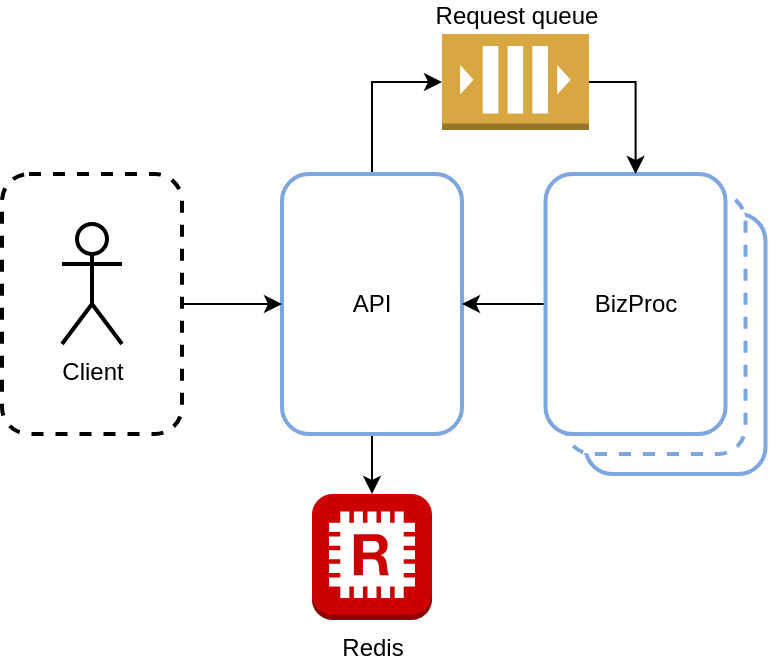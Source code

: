 <mxfile version="12.6.5" type="device" pages="5"><diagram id="bymxuGayhEYwAJ_PVUsg" name="simple"><mxGraphModel dx="1220" dy="1173" grid="1" gridSize="10" guides="1" tooltips="1" connect="1" arrows="1" fold="1" page="1" pageScale="1" pageWidth="850" pageHeight="1100" math="0" shadow="0"><root><mxCell id="0"/><mxCell id="1" parent="0"/><mxCell id="QNEKYUgeFOlz7YzY7a3R-2" value="BizProc" style="rounded=1;whiteSpace=wrap;html=1;strokeWidth=2;strokeColor=#7EA6E0;verticalAlign=middle;" vertex="1" parent="1"><mxGeometry x="451.75" y="280" width="90" height="130" as="geometry"/></mxCell><mxCell id="QNEKYUgeFOlz7YzY7a3R-1" value="BizProc" style="rounded=1;whiteSpace=wrap;html=1;strokeWidth=2;strokeColor=#7EA6E0;verticalAlign=middle;dashed=1;" vertex="1" parent="1"><mxGeometry x="441.75" y="270" width="90" height="130" as="geometry"/></mxCell><mxCell id="TK37eEcuPHFVSJvspNsj-1" style="edgeStyle=orthogonalEdgeStyle;rounded=0;orthogonalLoop=1;jettySize=auto;html=1;entryX=0;entryY=0.5;entryDx=0;entryDy=0;entryPerimeter=0;fontSize=12;exitX=0.5;exitY=0;exitDx=0;exitDy=0;" edge="1" parent="1" source="TK37eEcuPHFVSJvspNsj-3" target="TK37eEcuPHFVSJvspNsj-12"><mxGeometry relative="1" as="geometry"/></mxCell><mxCell id="TK37eEcuPHFVSJvspNsj-2" style="edgeStyle=orthogonalEdgeStyle;rounded=0;orthogonalLoop=1;jettySize=auto;html=1;entryX=0.5;entryY=0;entryDx=0;entryDy=0;entryPerimeter=0;fontSize=12;" edge="1" parent="1" source="TK37eEcuPHFVSJvspNsj-3" target="TK37eEcuPHFVSJvspNsj-9"><mxGeometry relative="1" as="geometry"/></mxCell><mxCell id="TK37eEcuPHFVSJvspNsj-3" value="API" style="rounded=1;whiteSpace=wrap;html=1;strokeWidth=2;strokeColor=#7EA6E0;verticalAlign=middle;" vertex="1" parent="1"><mxGeometry x="300" y="260" width="90" height="130" as="geometry"/></mxCell><mxCell id="TK37eEcuPHFVSJvspNsj-7" style="edgeStyle=orthogonalEdgeStyle;rounded=0;orthogonalLoop=1;jettySize=auto;html=1;entryX=1;entryY=0.5;entryDx=0;entryDy=0;fontSize=12;" edge="1" parent="1" source="TK37eEcuPHFVSJvspNsj-8" target="TK37eEcuPHFVSJvspNsj-3"><mxGeometry relative="1" as="geometry"><mxPoint x="420" y="585" as="targetPoint"/></mxGeometry></mxCell><mxCell id="TK37eEcuPHFVSJvspNsj-8" value="BizProc" style="rounded=1;whiteSpace=wrap;html=1;strokeWidth=2;strokeColor=#7EA6E0;verticalAlign=middle;" vertex="1" parent="1"><mxGeometry x="431.75" y="260" width="90" height="130" as="geometry"/></mxCell><mxCell id="TK37eEcuPHFVSJvspNsj-9" value="Redis" style="outlineConnect=0;dashed=0;verticalLabelPosition=bottom;verticalAlign=top;align=center;html=1;shape=mxgraph.aws3.redis;fillColor=#CC0000;gradientColor=none;strokeColor=#7EA6E0;strokeWidth=2;" vertex="1" parent="1"><mxGeometry x="315" y="420" width="60" height="63" as="geometry"/></mxCell><mxCell id="TK37eEcuPHFVSJvspNsj-10" style="edgeStyle=orthogonalEdgeStyle;rounded=0;orthogonalLoop=1;jettySize=auto;html=1;fontSize=12;exitX=1;exitY=0.5;exitDx=0;exitDy=0;exitPerimeter=0;" edge="1" parent="1" source="TK37eEcuPHFVSJvspNsj-12" target="TK37eEcuPHFVSJvspNsj-8"><mxGeometry relative="1" as="geometry"/></mxCell><mxCell id="TK37eEcuPHFVSJvspNsj-12" value="Request queue" style="outlineConnect=0;dashed=0;verticalLabelPosition=top;verticalAlign=bottom;align=center;html=1;shape=mxgraph.aws3.queue;fillColor=#D9A741;gradientColor=none;strokeColor=#7EA6E0;strokeWidth=2;labelPosition=center;" vertex="1" parent="1"><mxGeometry x="380" y="190" width="73.5" height="48" as="geometry"/></mxCell><mxCell id="TK37eEcuPHFVSJvspNsj-23" style="edgeStyle=orthogonalEdgeStyle;rounded=0;orthogonalLoop=1;jettySize=auto;html=1;entryX=0;entryY=0.5;entryDx=0;entryDy=0;fontSize=12;" edge="1" parent="1" source="TK37eEcuPHFVSJvspNsj-25" target="TK37eEcuPHFVSJvspNsj-3"><mxGeometry relative="1" as="geometry"><mxPoint x="250" y="350" as="targetPoint"/></mxGeometry></mxCell><mxCell id="TK37eEcuPHFVSJvspNsj-25" value="" style="rounded=1;whiteSpace=wrap;html=1;strokeColor=#000000;strokeWidth=2;fillColor=#ffffff;fontSize=12;align=center;dashed=1;" vertex="1" parent="1"><mxGeometry x="160" y="260" width="90" height="130" as="geometry"/></mxCell><mxCell id="TK37eEcuPHFVSJvspNsj-26" value="Client" style="shape=umlActor;verticalLabelPosition=bottom;labelBackgroundColor=#ffffff;verticalAlign=top;html=1;outlineConnect=0;strokeColor=#000000;strokeWidth=2;fillColor=#ffffff;fontSize=12;align=center;" vertex="1" parent="1"><mxGeometry x="190" y="285" width="30" height="60" as="geometry"/></mxCell></root></mxGraphModel></diagram><diagram id="t1ZYSNJyjgZycnHRj1xZ" name="client-sequence"><mxGraphModel dx="1220" dy="1173" grid="1" gridSize="10" guides="1" tooltips="1" connect="1" arrows="1" fold="1" page="1" pageScale="1" pageWidth="850" pageHeight="1100" math="0" shadow="0"><root><mxCell id="nOGTeM_66PbrjcVRlPXs-0"/><mxCell id="nOGTeM_66PbrjcVRlPXs-1" parent="nOGTeM_66PbrjcVRlPXs-0"/><mxCell id="nOGTeM_66PbrjcVRlPXs-13" value="alt" style="shape=umlFrame;whiteSpace=wrap;html=1;strokeColor=#000000;strokeWidth=1;fillColor=none;fontSize=12;" vertex="1" parent="nOGTeM_66PbrjcVRlPXs-1"><mxGeometry x="90" y="430" width="440" height="230" as="geometry"/></mxCell><mxCell id="nOGTeM_66PbrjcVRlPXs-8" value="loop" style="shape=umlFrame;whiteSpace=wrap;html=1;strokeColor=#000000;strokeWidth=1;fillColor=none;fontSize=12;" vertex="1" parent="nOGTeM_66PbrjcVRlPXs-1"><mxGeometry x="90" y="290" width="440" height="110" as="geometry"/></mxCell><mxCell id="nOGTeM_66PbrjcVRlPXs-2" value="Client" style="shape=umlLifeline;participant=umlActor;perimeter=lifelinePerimeter;whiteSpace=wrap;html=1;container=1;collapsible=0;recursiveResize=0;verticalAlign=top;spacingTop=36;labelBackgroundColor=#ffffff;outlineConnect=0;strokeColor=#000000;strokeWidth=1;fillColor=none;fontSize=12;" vertex="1" parent="nOGTeM_66PbrjcVRlPXs-1"><mxGeometry x="240" y="70" width="20" height="650" as="geometry"/></mxCell><mxCell id="nOGTeM_66PbrjcVRlPXs-3" value="AsyncProcessor.Api" style="shape=umlLifeline;perimeter=lifelinePerimeter;whiteSpace=wrap;html=1;container=1;collapsible=0;recursiveResize=0;outlineConnect=0;strokeColor=#000000;strokeWidth=1;fillColor=#ffffff;fontSize=12;" vertex="1" parent="nOGTeM_66PbrjcVRlPXs-1"><mxGeometry x="350" y="70" width="150" height="650" as="geometry"/></mxCell><mxCell id="nOGTeM_66PbrjcVRlPXs-4" value="" style="html=1;points=[];perimeter=orthogonalPerimeter;strokeColor=#000000;strokeWidth=1;fillColor=#ffffff;fontSize=12;" vertex="1" parent="nOGTeM_66PbrjcVRlPXs-3"><mxGeometry x="70" y="110" width="10" height="50" as="geometry"/></mxCell><mxCell id="nOGTeM_66PbrjcVRlPXs-22" value="" style="html=1;points=[];perimeter=orthogonalPerimeter;strokeColor=#000000;strokeWidth=1;fillColor=#ffffff;fontSize=12;align=left;" vertex="1" parent="nOGTeM_66PbrjcVRlPXs-3"><mxGeometry x="70" y="510" width="10" height="50" as="geometry"/></mxCell><mxCell id="nOGTeM_66PbrjcVRlPXs-5" value="1. Send request" style="html=1;verticalAlign=bottom;endArrow=block;entryX=0;entryY=0;fontSize=12;" edge="1" target="nOGTeM_66PbrjcVRlPXs-4" parent="nOGTeM_66PbrjcVRlPXs-1" source="nOGTeM_66PbrjcVRlPXs-2"><mxGeometry relative="1" as="geometry"><mxPoint x="350" y="180" as="sourcePoint"/></mxGeometry></mxCell><mxCell id="nOGTeM_66PbrjcVRlPXs-6" value="Request id" style="html=1;verticalAlign=bottom;endArrow=open;dashed=1;endSize=8;exitX=0;exitY=0.95;fontSize=12;" edge="1" source="nOGTeM_66PbrjcVRlPXs-4" parent="nOGTeM_66PbrjcVRlPXs-1" target="nOGTeM_66PbrjcVRlPXs-2"><mxGeometry relative="1" as="geometry"><mxPoint x="350" y="256" as="targetPoint"/></mxGeometry></mxCell><mxCell id="nOGTeM_66PbrjcVRlPXs-9" value="[Status.Step != Completed]" style="text;html=1;strokeColor=none;fillColor=none;align=left;verticalAlign=middle;whiteSpace=wrap;rounded=0;fontSize=12;" vertex="1" parent="nOGTeM_66PbrjcVRlPXs-1"><mxGeometry x="100" y="330" width="150" height="20" as="geometry"/></mxCell><mxCell id="nOGTeM_66PbrjcVRlPXs-10" value="" style="html=1;points=[];perimeter=orthogonalPerimeter;strokeColor=#000000;strokeWidth=1;fillColor=#ffffff;fontSize=12;" vertex="1" parent="nOGTeM_66PbrjcVRlPXs-1"><mxGeometry x="420" y="320" width="10" height="50" as="geometry"/></mxCell><mxCell id="nOGTeM_66PbrjcVRlPXs-11" value="2. Get status" style="html=1;verticalAlign=bottom;endArrow=block;entryX=0;entryY=0;fontSize=12;" edge="1" target="nOGTeM_66PbrjcVRlPXs-10" parent="nOGTeM_66PbrjcVRlPXs-1"><mxGeometry relative="1" as="geometry"><mxPoint x="249.5" y="320" as="sourcePoint"/></mxGeometry></mxCell><mxCell id="nOGTeM_66PbrjcVRlPXs-12" value="Request status" style="html=1;verticalAlign=bottom;endArrow=open;dashed=1;endSize=8;exitX=0;exitY=0.95;fontSize=12;" edge="1" source="nOGTeM_66PbrjcVRlPXs-10" parent="nOGTeM_66PbrjcVRlPXs-1"><mxGeometry relative="1" as="geometry"><mxPoint x="249.5" y="367.5" as="targetPoint"/></mxGeometry></mxCell><mxCell id="nOGTeM_66PbrjcVRlPXs-14" value="[Status.Successful]" style="text;html=1;strokeColor=none;fillColor=none;align=left;verticalAlign=middle;whiteSpace=wrap;rounded=0;fontSize=12;" vertex="1" parent="nOGTeM_66PbrjcVRlPXs-1"><mxGeometry x="100" y="470" width="150" height="20" as="geometry"/></mxCell><mxCell id="nOGTeM_66PbrjcVRlPXs-17" value="" style="html=1;points=[];perimeter=orthogonalPerimeter;strokeColor=#000000;strokeWidth=1;fillColor=#ffffff;fontSize=12;align=left;" vertex="1" parent="nOGTeM_66PbrjcVRlPXs-1"><mxGeometry x="420" y="460" width="10" height="50" as="geometry"/></mxCell><mxCell id="nOGTeM_66PbrjcVRlPXs-18" value="3. Get result" style="html=1;verticalAlign=bottom;endArrow=block;entryX=0;entryY=0;fontSize=12;" edge="1" target="nOGTeM_66PbrjcVRlPXs-17" parent="nOGTeM_66PbrjcVRlPXs-1" source="nOGTeM_66PbrjcVRlPXs-2"><mxGeometry relative="1" as="geometry"><mxPoint x="350" y="460" as="sourcePoint"/></mxGeometry></mxCell><mxCell id="nOGTeM_66PbrjcVRlPXs-19" value="Object or binary" style="html=1;verticalAlign=bottom;endArrow=open;dashed=1;endSize=8;exitX=0;exitY=0.95;fontSize=12;" edge="1" source="nOGTeM_66PbrjcVRlPXs-17" parent="nOGTeM_66PbrjcVRlPXs-1" target="nOGTeM_66PbrjcVRlPXs-2"><mxGeometry relative="1" as="geometry"><mxPoint x="350" y="536" as="targetPoint"/></mxGeometry></mxCell><mxCell id="nOGTeM_66PbrjcVRlPXs-20" value="" style="endArrow=none;dashed=1;html=1;fontSize=12;" edge="1" parent="nOGTeM_66PbrjcVRlPXs-1"><mxGeometry width="50" height="50" relative="1" as="geometry"><mxPoint x="89" y="544.5" as="sourcePoint"/><mxPoint x="531" y="544.5" as="targetPoint"/></mxGeometry></mxCell><mxCell id="nOGTeM_66PbrjcVRlPXs-21" value="[else]" style="text;html=1;strokeColor=none;fillColor=none;align=left;verticalAlign=middle;whiteSpace=wrap;rounded=0;fontSize=12;" vertex="1" parent="nOGTeM_66PbrjcVRlPXs-1"><mxGeometry x="100" y="560" width="150" height="20" as="geometry"/></mxCell><mxCell id="nOGTeM_66PbrjcVRlPXs-23" value="4. Get error" style="html=1;verticalAlign=bottom;endArrow=block;entryX=0;entryY=0;fontSize=12;exitX=1;exitY=1;exitDx=0;exitDy=0;" edge="1" target="nOGTeM_66PbrjcVRlPXs-22" parent="nOGTeM_66PbrjcVRlPXs-1" source="nOGTeM_66PbrjcVRlPXs-21"><mxGeometry relative="1" as="geometry"><mxPoint x="350" y="560" as="sourcePoint"/></mxGeometry></mxCell><mxCell id="nOGTeM_66PbrjcVRlPXs-24" value="Error details" style="html=1;verticalAlign=bottom;endArrow=open;dashed=1;endSize=8;exitX=0;exitY=0.95;fontSize=12;" edge="1" source="nOGTeM_66PbrjcVRlPXs-22" parent="nOGTeM_66PbrjcVRlPXs-1" target="nOGTeM_66PbrjcVRlPXs-2"><mxGeometry relative="1" as="geometry"><mxPoint x="350" y="636" as="targetPoint"/></mxGeometry></mxCell></root></mxGraphModel></diagram><diagram id="12XPT1vqZStdJmvHZ62K" name="struct"><mxGraphModel dx="1220" dy="1173" grid="1" gridSize="10" guides="1" tooltips="1" connect="1" arrows="1" fold="1" page="1" pageScale="1" pageWidth="850" pageHeight="1100" math="0" shadow="0"><root><mxCell id="PxDqV7N99BrKIpT4tE3e-0"/><mxCell id="PxDqV7N99BrKIpT4tE3e-1" parent="PxDqV7N99BrKIpT4tE3e-0"/><mxCell id="5Ma751Df4hcPGyp34tbH-1" value="BizProc" style="rounded=1;whiteSpace=wrap;html=1;strokeWidth=2;strokeColor=#7EA6E0;verticalAlign=top;" vertex="1" parent="PxDqV7N99BrKIpT4tE3e-1"><mxGeometry x="550" y="480" width="90" height="128" as="geometry"/></mxCell><mxCell id="5Ma751Df4hcPGyp34tbH-0" value="BizProc" style="rounded=1;whiteSpace=wrap;html=1;strokeWidth=2;strokeColor=#7EA6E0;verticalAlign=top;dashed=1;" vertex="1" parent="PxDqV7N99BrKIpT4tE3e-1"><mxGeometry x="540" y="470" width="90" height="128" as="geometry"/></mxCell><mxCell id="gyuMM7wpEk75_NCtpncX-0" style="edgeStyle=orthogonalEdgeStyle;rounded=0;orthogonalLoop=1;jettySize=auto;html=1;entryX=0;entryY=0.5;entryDx=0;entryDy=0;entryPerimeter=0;fontSize=12;exitX=0.5;exitY=0;exitDx=0;exitDy=0;" edge="1" parent="PxDqV7N99BrKIpT4tE3e-1" source="siqYtjjRQAzvUMlC6Omi-0" target="siqYtjjRQAzvUMlC6Omi-3"><mxGeometry relative="1" as="geometry"/></mxCell><mxCell id="gyuMM7wpEk75_NCtpncX-3" style="edgeStyle=orthogonalEdgeStyle;rounded=0;orthogonalLoop=1;jettySize=auto;html=1;entryX=0.5;entryY=0;entryDx=0;entryDy=0;entryPerimeter=0;fontSize=12;" edge="1" parent="PxDqV7N99BrKIpT4tE3e-1" source="siqYtjjRQAzvUMlC6Omi-0" target="siqYtjjRQAzvUMlC6Omi-2"><mxGeometry relative="1" as="geometry"/></mxCell><mxCell id="siqYtjjRQAzvUMlC6Omi-0" value="API" style="rounded=1;whiteSpace=wrap;html=1;strokeWidth=2;strokeColor=#7EA6E0;verticalAlign=top;" vertex="1" parent="PxDqV7N99BrKIpT4tE3e-1"><mxGeometry x="300" y="260" width="90" height="360" as="geometry"/></mxCell><mxCell id="gyuMM7wpEk75_NCtpncX-12" style="edgeStyle=orthogonalEdgeStyle;rounded=0;orthogonalLoop=1;jettySize=auto;html=1;entryX=1;entryY=0.5;entryDx=0;entryDy=0;fontSize=12;" edge="1" parent="PxDqV7N99BrKIpT4tE3e-1" source="siqYtjjRQAzvUMlC6Omi-1" target="gyuMM7wpEk75_NCtpncX-6"><mxGeometry relative="1" as="geometry"/></mxCell><mxCell id="gyuMM7wpEk75_NCtpncX-13" style="edgeStyle=orthogonalEdgeStyle;rounded=0;orthogonalLoop=1;jettySize=auto;html=1;entryX=1;entryY=0.5;entryDx=0;entryDy=0;fontSize=12;" edge="1" parent="PxDqV7N99BrKIpT4tE3e-1" source="siqYtjjRQAzvUMlC6Omi-1" target="gyuMM7wpEk75_NCtpncX-7"><mxGeometry relative="1" as="geometry"/></mxCell><mxCell id="gyuMM7wpEk75_NCtpncX-14" style="edgeStyle=orthogonalEdgeStyle;rounded=0;orthogonalLoop=1;jettySize=auto;html=1;entryX=1;entryY=0.5;entryDx=0;entryDy=0;fontSize=12;" edge="1" parent="PxDqV7N99BrKIpT4tE3e-1" source="siqYtjjRQAzvUMlC6Omi-1" target="gyuMM7wpEk75_NCtpncX-8"><mxGeometry relative="1" as="geometry"/></mxCell><mxCell id="gyuMM7wpEk75_NCtpncX-15" style="edgeStyle=orthogonalEdgeStyle;rounded=0;orthogonalLoop=1;jettySize=auto;html=1;entryX=1;entryY=0.5;entryDx=0;entryDy=0;fontSize=12;" edge="1" parent="PxDqV7N99BrKIpT4tE3e-1" source="siqYtjjRQAzvUMlC6Omi-1" target="gyuMM7wpEk75_NCtpncX-11"><mxGeometry relative="1" as="geometry"/></mxCell><mxCell id="siqYtjjRQAzvUMlC6Omi-1" value="BizProc" style="rounded=1;whiteSpace=wrap;html=1;strokeWidth=2;strokeColor=#7EA6E0;verticalAlign=top;" vertex="1" parent="PxDqV7N99BrKIpT4tE3e-1"><mxGeometry x="530" y="460" width="90" height="128" as="geometry"/></mxCell><mxCell id="siqYtjjRQAzvUMlC6Omi-2" value="Redis" style="outlineConnect=0;dashed=0;verticalLabelPosition=bottom;verticalAlign=top;align=center;html=1;shape=mxgraph.aws3.redis;fillColor=#CC0000;gradientColor=none;strokeColor=#7EA6E0;strokeWidth=2;" vertex="1" parent="PxDqV7N99BrKIpT4tE3e-1"><mxGeometry x="315" y="650" width="60" height="63" as="geometry"/></mxCell><mxCell id="gyuMM7wpEk75_NCtpncX-1" style="edgeStyle=orthogonalEdgeStyle;rounded=0;orthogonalLoop=1;jettySize=auto;html=1;fontSize=12;" edge="1" parent="PxDqV7N99BrKIpT4tE3e-1" source="siqYtjjRQAzvUMlC6Omi-3" target="siqYtjjRQAzvUMlC6Omi-1"><mxGeometry relative="1" as="geometry"/></mxCell><mxCell id="gyuMM7wpEk75_NCtpncX-4" style="edgeStyle=orthogonalEdgeStyle;rounded=0;orthogonalLoop=1;jettySize=auto;html=1;entryX=0.5;entryY=0;entryDx=0;entryDy=0;entryPerimeter=0;fontSize=12;exitX=0.5;exitY=1;exitDx=0;exitDy=0;exitPerimeter=0;dashed=1;" edge="1" parent="PxDqV7N99BrKIpT4tE3e-1" source="siqYtjjRQAzvUMlC6Omi-3" target="siqYtjjRQAzvUMlC6Omi-4"><mxGeometry relative="1" as="geometry"/></mxCell><mxCell id="siqYtjjRQAzvUMlC6Omi-3" value="Request queue" style="outlineConnect=0;dashed=0;verticalLabelPosition=top;verticalAlign=bottom;align=center;html=1;shape=mxgraph.aws3.queue;fillColor=#D9A741;gradientColor=none;strokeColor=#7EA6E0;strokeWidth=2;labelPosition=center;" vertex="1" parent="PxDqV7N99BrKIpT4tE3e-1"><mxGeometry x="440" y="190" width="73.5" height="48" as="geometry"/></mxCell><mxCell id="gyuMM7wpEk75_NCtpncX-5" style="edgeStyle=orthogonalEdgeStyle;rounded=0;orthogonalLoop=1;jettySize=auto;html=1;entryX=1;entryY=0.25;entryDx=0;entryDy=0;fontSize=12;dashed=1;" edge="1" parent="PxDqV7N99BrKIpT4tE3e-1" source="siqYtjjRQAzvUMlC6Omi-4" target="siqYtjjRQAzvUMlC6Omi-0"><mxGeometry relative="1" as="geometry"/></mxCell><mxCell id="siqYtjjRQAzvUMlC6Omi-4" value="Dead letter (optional)" style="outlineConnect=0;dashed=1;verticalLabelPosition=bottom;verticalAlign=top;align=center;html=1;shape=mxgraph.aws3.queue;fillColor=#D9A741;gradientColor=none;strokeColor=#7EA6E0;strokeWidth=2;opacity=50;" vertex="1" parent="PxDqV7N99BrKIpT4tE3e-1"><mxGeometry x="440" y="326" width="73.5" height="48" as="geometry"/></mxCell><mxCell id="gyuMM7wpEk75_NCtpncX-6" value="Set step" style="rounded=1;whiteSpace=wrap;html=1;strokeColor=#6c8ebf;strokeWidth=1;fillColor=#dae8fc;fontSize=12;align=center;" vertex="1" parent="PxDqV7N99BrKIpT4tE3e-1"><mxGeometry x="350" y="450" width="70" height="30" as="geometry"/></mxCell><mxCell id="gyuMM7wpEk75_NCtpncX-7" value="Set biz step" style="rounded=1;whiteSpace=wrap;html=1;strokeColor=#6c8ebf;strokeWidth=1;fillColor=#dae8fc;fontSize=12;align=center;" vertex="1" parent="PxDqV7N99BrKIpT4tE3e-1"><mxGeometry x="350" y="488" width="70" height="30" as="geometry"/></mxCell><mxCell id="gyuMM7wpEk75_NCtpncX-8" value="Set result" style="rounded=1;whiteSpace=wrap;html=1;strokeColor=#6c8ebf;strokeWidth=1;fillColor=#dae8fc;fontSize=12;align=center;" vertex="1" parent="PxDqV7N99BrKIpT4tE3e-1"><mxGeometry x="350" y="530" width="70" height="30" as="geometry"/></mxCell><mxCell id="gyuMM7wpEk75_NCtpncX-11" value="Save error" style="rounded=1;whiteSpace=wrap;html=1;strokeColor=#6c8ebf;strokeWidth=1;fillColor=#dae8fc;fontSize=12;align=center;" vertex="1" parent="PxDqV7N99BrKIpT4tE3e-1"><mxGeometry x="350" y="570" width="70" height="30" as="geometry"/></mxCell><mxCell id="gyuMM7wpEk75_NCtpncX-16" value="Send&amp;nbsp; biz request" style="rounded=1;whiteSpace=wrap;html=1;strokeColor=#6c8ebf;strokeWidth=1;fillColor=#dae8fc;fontSize=12;align=center;" vertex="1" parent="PxDqV7N99BrKIpT4tE3e-1"><mxGeometry x="250" y="296" width="110" height="30" as="geometry"/></mxCell><mxCell id="gyuMM7wpEk75_NCtpncX-17" value="Get process sate" style="rounded=1;whiteSpace=wrap;html=1;strokeColor=#6c8ebf;strokeWidth=1;fillColor=#dae8fc;fontSize=12;align=center;" vertex="1" parent="PxDqV7N99BrKIpT4tE3e-1"><mxGeometry x="250" y="335" width="110" height="30" as="geometry"/></mxCell><mxCell id="gyuMM7wpEk75_NCtpncX-18" value="Get process result" style="rounded=1;whiteSpace=wrap;html=1;strokeColor=#6c8ebf;strokeWidth=1;fillColor=#dae8fc;fontSize=12;align=center;" vertex="1" parent="PxDqV7N99BrKIpT4tE3e-1"><mxGeometry x="250" y="374" width="110" height="30" as="geometry"/></mxCell><mxCell id="gyuMM7wpEk75_NCtpncX-21" style="edgeStyle=orthogonalEdgeStyle;rounded=0;orthogonalLoop=1;jettySize=auto;html=1;fontSize=12;" edge="1" parent="PxDqV7N99BrKIpT4tE3e-1" source="gyuMM7wpEk75_NCtpncX-19" target="gyuMM7wpEk75_NCtpncX-16"><mxGeometry relative="1" as="geometry"/></mxCell><mxCell id="gyuMM7wpEk75_NCtpncX-23" style="edgeStyle=orthogonalEdgeStyle;rounded=0;orthogonalLoop=1;jettySize=auto;html=1;entryX=0;entryY=0.5;entryDx=0;entryDy=0;fontSize=12;" edge="1" parent="PxDqV7N99BrKIpT4tE3e-1" source="gyuMM7wpEk75_NCtpncX-19" target="gyuMM7wpEk75_NCtpncX-17"><mxGeometry relative="1" as="geometry"/></mxCell><mxCell id="gyuMM7wpEk75_NCtpncX-24" style="edgeStyle=orthogonalEdgeStyle;rounded=0;orthogonalLoop=1;jettySize=auto;html=1;entryX=0;entryY=0.5;entryDx=0;entryDy=0;fontSize=12;" edge="1" parent="PxDqV7N99BrKIpT4tE3e-1" source="gyuMM7wpEk75_NCtpncX-19" target="gyuMM7wpEk75_NCtpncX-18"><mxGeometry relative="1" as="geometry"/></mxCell><mxCell id="gyuMM7wpEk75_NCtpncX-19" value="" style="rounded=1;whiteSpace=wrap;html=1;strokeColor=#000000;strokeWidth=2;fillColor=#ffffff;fontSize=12;align=center;dashed=1;" vertex="1" parent="PxDqV7N99BrKIpT4tE3e-1"><mxGeometry x="80" y="285" width="80" height="130" as="geometry"/></mxCell><mxCell id="gyuMM7wpEk75_NCtpncX-20" value="Client" style="shape=umlActor;verticalLabelPosition=bottom;labelBackgroundColor=#ffffff;verticalAlign=top;html=1;outlineConnect=0;strokeColor=#000000;strokeWidth=2;fillColor=#ffffff;fontSize=12;align=center;" vertex="1" parent="PxDqV7N99BrKIpT4tE3e-1"><mxGeometry x="105" y="320" width="30" height="60" as="geometry"/></mxCell><mxCell id="5Ma751Df4hcPGyp34tbH-2" value="OR" style="whiteSpace=wrap;html=1;shape=mxgraph.basic.roundRectCallout;dx=9.6;dy=15;size=5;boundedLbl=1;strokeColor=#000000;strokeWidth=2;fillColor=#ffffff;fontSize=12;align=center;verticalAlign=top;" vertex="1" parent="PxDqV7N99BrKIpT4tE3e-1"><mxGeometry x="540" y="70" width="250" height="130" as="geometry"/></mxCell><mxCell id="5Ma751Df4hcPGyp34tbH-6" style="edgeStyle=orthogonalEdgeStyle;rounded=0;orthogonalLoop=1;jettySize=auto;html=1;fontSize=12;" edge="1" parent="PxDqV7N99BrKIpT4tE3e-1" source="5Ma751Df4hcPGyp34tbH-4" target="5Ma751Df4hcPGyp34tbH-5"><mxGeometry relative="1" as="geometry"/></mxCell><mxCell id="5Ma751Df4hcPGyp34tbH-4" value="Exchange" style="outlineConnect=0;dashed=0;verticalLabelPosition=top;verticalAlign=bottom;align=center;html=1;shape=mxgraph.aws3.queue;fillColor=#D9A741;gradientColor=none;strokeColor=#7EA6E0;strokeWidth=2;labelPosition=center;" vertex="1" parent="PxDqV7N99BrKIpT4tE3e-1"><mxGeometry x="571.5" y="120" width="73.5" height="48" as="geometry"/></mxCell><mxCell id="5Ma751Df4hcPGyp34tbH-5" value="Request queue" style="outlineConnect=0;dashed=0;verticalLabelPosition=top;verticalAlign=bottom;align=center;html=1;shape=mxgraph.aws3.queue;fillColor=#D9A741;gradientColor=none;strokeColor=#7EA6E0;strokeWidth=2;labelPosition=center;" vertex="1" parent="PxDqV7N99BrKIpT4tE3e-1"><mxGeometry x="680" y="120" width="73.5" height="48" as="geometry"/></mxCell></root></mxGraphModel></diagram><diagram id="Ej1kr3qc18T5mhun-jcF" name="request-life"><mxGraphModel dx="1220" dy="1173" grid="1" gridSize="10" guides="1" tooltips="1" connect="1" arrows="1" fold="1" page="1" pageScale="1" pageWidth="850" pageHeight="1100" math="0" shadow="0"><root><mxCell id="5mX4KHyyRA1gvN5lt6Oy-0"/><mxCell id="5mX4KHyyRA1gvN5lt6Oy-1" parent="5mX4KHyyRA1gvN5lt6Oy-0"/><mxCell id="mt5E3CCtDbgOQFBZVFnz-47" value="" style="rounded=0;whiteSpace=wrap;html=1;strokeWidth=2;fontSize=12;align=left;" vertex="1" parent="5mX4KHyyRA1gvN5lt6Oy-1"><mxGeometry x="420" y="40" width="230" height="1260" as="geometry"/></mxCell><mxCell id="mt5E3CCtDbgOQFBZVFnz-48" value="RabbitMQ" style="rounded=0;whiteSpace=wrap;html=1;strokeWidth=2;fontSize=18;align=center;" vertex="1" parent="5mX4KHyyRA1gvN5lt6Oy-1"><mxGeometry x="420" y="40" width="230" height="50" as="geometry"/></mxCell><mxCell id="5mX4KHyyRA1gvN5lt6Oy-36" value="" style="rounded=0;whiteSpace=wrap;html=1;strokeWidth=2;fontSize=12;align=left;" vertex="1" parent="5mX4KHyyRA1gvN5lt6Oy-1"><mxGeometry x="680" y="40" width="415" height="1260" as="geometry"/></mxCell><mxCell id="5mX4KHyyRA1gvN5lt6Oy-34" value="" style="rounded=0;whiteSpace=wrap;html=1;strokeWidth=2;fontSize=12;align=left;" vertex="1" parent="5mX4KHyyRA1gvN5lt6Oy-1"><mxGeometry x="10" y="40" width="380" height="1260" as="geometry"/></mxCell><mxCell id="5mX4KHyyRA1gvN5lt6Oy-35" value="API" style="rounded=0;whiteSpace=wrap;html=1;strokeWidth=2;fontSize=18;align=center;" vertex="1" parent="5mX4KHyyRA1gvN5lt6Oy-1"><mxGeometry x="10" y="40" width="380" height="50" as="geometry"/></mxCell><mxCell id="5mX4KHyyRA1gvN5lt6Oy-37" value="BizProc" style="rounded=0;whiteSpace=wrap;html=1;strokeWidth=2;fontSize=18;align=center;" vertex="1" parent="5mX4KHyyRA1gvN5lt6Oy-1"><mxGeometry x="680" y="40" width="415" height="50" as="geometry"/></mxCell><mxCell id="5mX4KHyyRA1gvN5lt6Oy-38" style="edgeStyle=orthogonalEdgeStyle;rounded=0;orthogonalLoop=1;jettySize=auto;html=1;entryX=0.5;entryY=0;entryDx=0;entryDy=0;fontSize=18;" edge="1" parent="5mX4KHyyRA1gvN5lt6Oy-1" source="5mX4KHyyRA1gvN5lt6Oy-5" target="5mX4KHyyRA1gvN5lt6Oy-10"><mxGeometry relative="1" as="geometry"/></mxCell><mxCell id="5mX4KHyyRA1gvN5lt6Oy-5" value="Request is received" style="ellipse;html=1;aspect=fixed;strokeColor=#006600;strokeWidth=2;fillColor=#d5e8d4;fontSize=12;align=left;labelPosition=right;verticalLabelPosition=middle;verticalAlign=middle;" vertex="1" parent="5mX4KHyyRA1gvN5lt6Oy-1"><mxGeometry x="195" y="106" width="30" height="30" as="geometry"/></mxCell><mxCell id="5mX4KHyyRA1gvN5lt6Oy-8" value="Request is completed" style="ellipse;html=1;aspect=fixed;strokeColor=#b85450;strokeWidth=2;fillColor=#f8cecc;fontSize=12;align=left;labelPosition=right;verticalLabelPosition=middle;verticalAlign=middle;" vertex="1" parent="5mX4KHyyRA1gvN5lt6Oy-1"><mxGeometry x="900" y="1240" width="30" height="30" as="geometry"/></mxCell><mxCell id="5mX4KHyyRA1gvN5lt6Oy-43" style="edgeStyle=orthogonalEdgeStyle;rounded=0;orthogonalLoop=1;jettySize=auto;html=1;entryX=0.5;entryY=0;entryDx=0;entryDy=0;fontSize=18;" edge="1" parent="5mX4KHyyRA1gvN5lt6Oy-1" source="5mX4KHyyRA1gvN5lt6Oy-9" target="5mX4KHyyRA1gvN5lt6Oy-11"><mxGeometry relative="1" as="geometry"/></mxCell><mxCell id="5mX4KHyyRA1gvN5lt6Oy-88" style="edgeStyle=orthogonalEdgeStyle;rounded=0;orthogonalLoop=1;jettySize=auto;html=1;dashed=1;fontSize=18;endArrow=none;endFill=0;" edge="1" parent="5mX4KHyyRA1gvN5lt6Oy-1" source="5mX4KHyyRA1gvN5lt6Oy-9" target="5mX4KHyyRA1gvN5lt6Oy-42"><mxGeometry relative="1" as="geometry"/></mxCell><mxCell id="5mX4KHyyRA1gvN5lt6Oy-9" value="Save initial state to Redis&amp;nbsp;" style="rounded=1;whiteSpace=wrap;html=1;strokeColor=#666666;strokeWidth=2;fillColor=#f5f5f5;fontSize=12;align=center;fontColor=#333333;" vertex="1" parent="5mX4KHyyRA1gvN5lt6Oy-1"><mxGeometry x="140" y="236" width="140" height="40" as="geometry"/></mxCell><mxCell id="5mX4KHyyRA1gvN5lt6Oy-41" style="edgeStyle=orthogonalEdgeStyle;rounded=0;orthogonalLoop=1;jettySize=auto;html=1;entryX=0.5;entryY=0;entryDx=0;entryDy=0;fontSize=18;" edge="1" parent="5mX4KHyyRA1gvN5lt6Oy-1" source="5mX4KHyyRA1gvN5lt6Oy-10" target="5mX4KHyyRA1gvN5lt6Oy-9"><mxGeometry relative="1" as="geometry"/></mxCell><mxCell id="5mX4KHyyRA1gvN5lt6Oy-10" value="Appoint new identifier" style="rounded=1;whiteSpace=wrap;html=1;strokeColor=#666666;strokeWidth=2;fillColor=#f5f5f5;fontSize=12;align=center;fontColor=#333333;" vertex="1" parent="5mX4KHyyRA1gvN5lt6Oy-1"><mxGeometry x="140" y="166" width="140" height="40" as="geometry"/></mxCell><mxCell id="5mX4KHyyRA1gvN5lt6Oy-44" style="edgeStyle=orthogonalEdgeStyle;rounded=0;orthogonalLoop=1;jettySize=auto;html=1;entryX=0.5;entryY=0;entryDx=0;entryDy=0;fontSize=18;" edge="1" parent="5mX4KHyyRA1gvN5lt6Oy-1" source="5mX4KHyyRA1gvN5lt6Oy-11" target="5mX4KHyyRA1gvN5lt6Oy-16"><mxGeometry relative="1" as="geometry"/></mxCell><mxCell id="5mX4KHyyRA1gvN5lt6Oy-99" style="edgeStyle=orthogonalEdgeStyle;rounded=0;orthogonalLoop=1;jettySize=auto;html=1;entryX=1;entryY=0.5;entryDx=0;entryDy=0;entryPerimeter=0;dashed=1;endArrow=none;endFill=0;fontSize=18;" edge="1" parent="5mX4KHyyRA1gvN5lt6Oy-1" source="5mX4KHyyRA1gvN5lt6Oy-11" target="5mX4KHyyRA1gvN5lt6Oy-97"><mxGeometry relative="1" as="geometry"/></mxCell><mxCell id="5mX4KHyyRA1gvN5lt6Oy-11" value="Send message into queue" style="rounded=1;whiteSpace=wrap;html=1;strokeColor=#666666;strokeWidth=2;fillColor=#f5f5f5;fontSize=12;align=center;fontColor=#333333;" vertex="1" parent="5mX4KHyyRA1gvN5lt6Oy-1"><mxGeometry x="140" y="306" width="140" height="40" as="geometry"/></mxCell><mxCell id="5mX4KHyyRA1gvN5lt6Oy-104" style="edgeStyle=orthogonalEdgeStyle;rounded=0;orthogonalLoop=1;jettySize=auto;html=1;entryX=0;entryY=0.5;entryDx=0;entryDy=0;dashed=1;endArrow=classic;endFill=1;fontSize=18;" edge="1" parent="5mX4KHyyRA1gvN5lt6Oy-1" source="mt5E3CCtDbgOQFBZVFnz-49" target="5mX4KHyyRA1gvN5lt6Oy-100"><mxGeometry relative="1" as="geometry"/></mxCell><mxCell id="5mX4KHyyRA1gvN5lt6Oy-13" value="Message sent" style="ellipse;html=1;aspect=fixed;strokeColor=#d6b656;strokeWidth=2;fillColor=#fff2cc;fontSize=12;align=right;labelPosition=left;verticalLabelPosition=middle;verticalAlign=middle;" vertex="1" parent="5mX4KHyyRA1gvN5lt6Oy-1"><mxGeometry x="195" y="446" width="30" height="30" as="geometry"/></mxCell><mxCell id="5mX4KHyyRA1gvN5lt6Oy-47" style="edgeStyle=orthogonalEdgeStyle;rounded=0;orthogonalLoop=1;jettySize=auto;html=1;entryX=0.5;entryY=0;entryDx=0;entryDy=0;fontSize=18;" edge="1" parent="5mX4KHyyRA1gvN5lt6Oy-1" source="5mX4KHyyRA1gvN5lt6Oy-14" target="5mX4KHyyRA1gvN5lt6Oy-17"><mxGeometry relative="1" as="geometry"/></mxCell><mxCell id="5mX4KHyyRA1gvN5lt6Oy-14" value="Process request from queue messge content" style="rounded=1;whiteSpace=wrap;html=1;strokeColor=#666666;strokeWidth=2;fillColor=#f5f5f5;fontSize=12;align=center;fontColor=#333333;" vertex="1" parent="5mX4KHyyRA1gvN5lt6Oy-1"><mxGeometry x="845" y="511" width="140" height="40" as="geometry"/></mxCell><mxCell id="5mX4KHyyRA1gvN5lt6Oy-80" style="edgeStyle=orthogonalEdgeStyle;rounded=0;orthogonalLoop=1;jettySize=auto;html=1;entryX=0.5;entryY=0;entryDx=0;entryDy=0;fontSize=18;" edge="1" parent="5mX4KHyyRA1gvN5lt6Oy-1" source="5mX4KHyyRA1gvN5lt6Oy-15" target="5mX4KHyyRA1gvN5lt6Oy-31"><mxGeometry relative="1" as="geometry"/></mxCell><mxCell id="5mX4KHyyRA1gvN5lt6Oy-15" value="Process request from queue messge content" style="rounded=1;whiteSpace=wrap;html=1;strokeColor=#666666;strokeWidth=2;fillColor=#f5f5f5;fontSize=12;align=center;fontColor=#333333;verticalAlign=top;" vertex="1" parent="5mX4KHyyRA1gvN5lt6Oy-1"><mxGeometry x="840" y="650" width="150" height="310" as="geometry"/></mxCell><mxCell id="5mX4KHyyRA1gvN5lt6Oy-45" style="edgeStyle=orthogonalEdgeStyle;rounded=0;orthogonalLoop=1;jettySize=auto;html=1;entryX=0.5;entryY=0;entryDx=0;entryDy=0;fontSize=18;" edge="1" parent="5mX4KHyyRA1gvN5lt6Oy-1" source="5mX4KHyyRA1gvN5lt6Oy-16" target="5mX4KHyyRA1gvN5lt6Oy-13"><mxGeometry relative="1" as="geometry"/></mxCell><mxCell id="5mX4KHyyRA1gvN5lt6Oy-16" value="Return new request identifier" style="rounded=1;whiteSpace=wrap;html=1;strokeColor=#666666;strokeWidth=2;fillColor=#f5f5f5;fontSize=12;align=center;fontColor=#333333;" vertex="1" parent="5mX4KHyyRA1gvN5lt6Oy-1"><mxGeometry x="140" y="376" width="140" height="40" as="geometry"/></mxCell><mxCell id="5mX4KHyyRA1gvN5lt6Oy-49" style="edgeStyle=orthogonalEdgeStyle;rounded=0;orthogonalLoop=1;jettySize=auto;html=1;fontSize=18;entryX=1;entryY=0.5;entryDx=0;entryDy=0;dashed=1;" edge="1" parent="5mX4KHyyRA1gvN5lt6Oy-1" source="5mX4KHyyRA1gvN5lt6Oy-17" target="5mX4KHyyRA1gvN5lt6Oy-52"><mxGeometry relative="1" as="geometry"/></mxCell><mxCell id="5mX4KHyyRA1gvN5lt6Oy-59" style="edgeStyle=orthogonalEdgeStyle;rounded=0;orthogonalLoop=1;jettySize=auto;html=1;entryX=0.5;entryY=0;entryDx=0;entryDy=0;fontSize=18;" edge="1" parent="5mX4KHyyRA1gvN5lt6Oy-1" source="5mX4KHyyRA1gvN5lt6Oy-17" target="5mX4KHyyRA1gvN5lt6Oy-15"><mxGeometry relative="1" as="geometry"/></mxCell><mxCell id="5mX4KHyyRA1gvN5lt6Oy-17" value="Send the&amp;nbsp;&lt;b&gt;Processing&amp;nbsp;&lt;/b&gt;status step to API" style="rounded=1;whiteSpace=wrap;html=1;strokeColor=#666666;strokeWidth=2;fillColor=#f5f5f5;fontSize=12;align=center;fontColor=#333333;" vertex="1" parent="5mX4KHyyRA1gvN5lt6Oy-1"><mxGeometry x="845" y="570" width="140" height="40" as="geometry"/></mxCell><mxCell id="5mX4KHyyRA1gvN5lt6Oy-79" style="edgeStyle=orthogonalEdgeStyle;rounded=0;orthogonalLoop=1;jettySize=auto;html=1;entryX=1;entryY=0.5;entryDx=0;entryDy=0;fontSize=18;dashed=1;" edge="1" parent="5mX4KHyyRA1gvN5lt6Oy-1" source="5mX4KHyyRA1gvN5lt6Oy-30" target="5mX4KHyyRA1gvN5lt6Oy-77"><mxGeometry relative="1" as="geometry"><Array as="points"><mxPoint x="760" y="905"/><mxPoint x="760" y="982"/></Array></mxGeometry></mxCell><mxCell id="5mX4KHyyRA1gvN5lt6Oy-30" value="Logic reported an result" style="ellipse;html=1;aspect=fixed;strokeColor=#d6b656;strokeWidth=2;fillColor=#fff2cc;fontSize=12;align=center;labelPosition=center;verticalLabelPosition=bottom;verticalAlign=top;labelBackgroundColor=#ffffff;" vertex="1" parent="5mX4KHyyRA1gvN5lt6Oy-1"><mxGeometry x="825" y="890" width="30" height="30" as="geometry"/></mxCell><mxCell id="5mX4KHyyRA1gvN5lt6Oy-83" style="edgeStyle=orthogonalEdgeStyle;rounded=0;orthogonalLoop=1;jettySize=auto;html=1;exitX=1;exitY=0.5;exitDx=0;exitDy=0;fontSize=18;dashed=1;entryX=1;entryY=0.5;entryDx=0;entryDy=0;" edge="1" parent="5mX4KHyyRA1gvN5lt6Oy-1" source="5mX4KHyyRA1gvN5lt6Oy-31" target="5mX4KHyyRA1gvN5lt6Oy-52"><mxGeometry relative="1" as="geometry"><mxPoint x="230" y="590" as="targetPoint"/><Array as="points"><mxPoint x="730" y="1015"/><mxPoint x="730" y="590"/></Array></mxGeometry></mxCell><mxCell id="5mX4KHyyRA1gvN5lt6Oy-85" style="edgeStyle=orthogonalEdgeStyle;rounded=0;orthogonalLoop=1;jettySize=auto;html=1;entryX=0.5;entryY=0;entryDx=0;entryDy=0;fontSize=18;" edge="1" parent="5mX4KHyyRA1gvN5lt6Oy-1" source="5mX4KHyyRA1gvN5lt6Oy-31" target="5mX4KHyyRA1gvN5lt6Oy-84"><mxGeometry relative="1" as="geometry"/></mxCell><mxCell id="5mX4KHyyRA1gvN5lt6Oy-31" value="Send the&amp;nbsp;&lt;b&gt;Completed&amp;nbsp;&lt;/b&gt;status step to API" style="rounded=1;whiteSpace=wrap;html=1;strokeColor=#666666;strokeWidth=2;fillColor=#f5f5f5;fontSize=12;align=center;fontColor=#333333;" vertex="1" parent="5mX4KHyyRA1gvN5lt6Oy-1"><mxGeometry x="845" y="990" width="140" height="50" as="geometry"/></mxCell><mxCell id="5mX4KHyyRA1gvN5lt6Oy-42" value="" style="outlineConnect=0;dashed=0;verticalLabelPosition=bottom;verticalAlign=top;align=center;html=1;shape=mxgraph.aws3.redis;fillColor=#CC0000;gradientColor=none;strokeColor=#006600;strokeWidth=2;fontSize=18;" vertex="1" parent="5mX4KHyyRA1gvN5lt6Oy-1"><mxGeometry x="40" y="231" width="50" height="50" as="geometry"/></mxCell><mxCell id="5mX4KHyyRA1gvN5lt6Oy-96" style="edgeStyle=orthogonalEdgeStyle;rounded=0;orthogonalLoop=1;jettySize=auto;html=1;entryX=1;entryY=0.53;entryDx=0;entryDy=0;entryPerimeter=0;dashed=1;endArrow=none;endFill=0;fontSize=18;" edge="1" parent="5mX4KHyyRA1gvN5lt6Oy-1" source="5mX4KHyyRA1gvN5lt6Oy-48" target="5mX4KHyyRA1gvN5lt6Oy-89"><mxGeometry relative="1" as="geometry"/></mxCell><mxCell id="5mX4KHyyRA1gvN5lt6Oy-48" value="Save step in Redis" style="rounded=1;whiteSpace=wrap;html=1;strokeColor=#666666;strokeWidth=2;fillColor=#f5f5f5;fontSize=12;align=center;fontColor=#333333;" vertex="1" parent="5mX4KHyyRA1gvN5lt6Oy-1"><mxGeometry x="140" y="630" width="140" height="40" as="geometry"/></mxCell><mxCell id="5mX4KHyyRA1gvN5lt6Oy-57" style="edgeStyle=orthogonalEdgeStyle;rounded=0;orthogonalLoop=1;jettySize=auto;html=1;entryX=0.5;entryY=0;entryDx=0;entryDy=0;fontSize=18;" edge="1" parent="5mX4KHyyRA1gvN5lt6Oy-1" source="5mX4KHyyRA1gvN5lt6Oy-52" target="5mX4KHyyRA1gvN5lt6Oy-48"><mxGeometry relative="1" as="geometry"/></mxCell><mxCell id="5mX4KHyyRA1gvN5lt6Oy-52" value="Set processing step &lt;br&gt;request received" style="ellipse;html=1;aspect=fixed;strokeColor=#d6b656;strokeWidth=2;fillColor=#fff2cc;fontSize=12;align=right;labelPosition=left;verticalLabelPosition=middle;verticalAlign=middle;" vertex="1" parent="5mX4KHyyRA1gvN5lt6Oy-1"><mxGeometry x="195" y="575" width="30" height="30" as="geometry"/></mxCell><mxCell id="5mX4KHyyRA1gvN5lt6Oy-95" style="edgeStyle=orthogonalEdgeStyle;rounded=0;orthogonalLoop=1;jettySize=auto;html=1;entryX=1;entryY=0.53;entryDx=0;entryDy=0;entryPerimeter=0;dashed=1;endArrow=none;endFill=0;fontSize=18;" edge="1" parent="5mX4KHyyRA1gvN5lt6Oy-1" source="5mX4KHyyRA1gvN5lt6Oy-61" target="5mX4KHyyRA1gvN5lt6Oy-90"><mxGeometry relative="1" as="geometry"/></mxCell><mxCell id="5mX4KHyyRA1gvN5lt6Oy-61" value="Save error in Redis" style="rounded=1;whiteSpace=wrap;html=1;strokeColor=#666666;strokeWidth=2;fillColor=#f5f5f5;fontSize=12;align=center;fontColor=#333333;" vertex="1" parent="5mX4KHyyRA1gvN5lt6Oy-1"><mxGeometry x="140" y="792" width="140" height="40" as="geometry"/></mxCell><mxCell id="5mX4KHyyRA1gvN5lt6Oy-75" style="edgeStyle=orthogonalEdgeStyle;rounded=0;orthogonalLoop=1;jettySize=auto;html=1;fontSize=18;" edge="1" parent="5mX4KHyyRA1gvN5lt6Oy-1" source="5mX4KHyyRA1gvN5lt6Oy-62" target="5mX4KHyyRA1gvN5lt6Oy-61"><mxGeometry relative="1" as="geometry"/></mxCell><mxCell id="5mX4KHyyRA1gvN5lt6Oy-62" value="Set processing error&amp;nbsp;&lt;br&gt;request received" style="ellipse;html=1;aspect=fixed;strokeColor=#d6b656;strokeWidth=2;fillColor=#fff2cc;fontSize=12;align=right;labelPosition=left;verticalLabelPosition=middle;verticalAlign=middle;" vertex="1" parent="5mX4KHyyRA1gvN5lt6Oy-1"><mxGeometry x="195" y="737" width="30" height="30" as="geometry"/></mxCell><mxCell id="5mX4KHyyRA1gvN5lt6Oy-94" style="edgeStyle=orthogonalEdgeStyle;rounded=0;orthogonalLoop=1;jettySize=auto;html=1;dashed=1;endArrow=none;endFill=0;fontSize=18;" edge="1" parent="5mX4KHyyRA1gvN5lt6Oy-1" source="5mX4KHyyRA1gvN5lt6Oy-63" target="5mX4KHyyRA1gvN5lt6Oy-91"><mxGeometry relative="1" as="geometry"/></mxCell><mxCell id="5mX4KHyyRA1gvN5lt6Oy-63" value="Save biz step in Redis" style="rounded=1;whiteSpace=wrap;html=1;strokeColor=#666666;strokeWidth=2;fillColor=#f5f5f5;fontSize=12;align=center;fontColor=#333333;" vertex="1" parent="5mX4KHyyRA1gvN5lt6Oy-1"><mxGeometry x="140" y="912" width="140" height="40" as="geometry"/></mxCell><mxCell id="5mX4KHyyRA1gvN5lt6Oy-87" style="edgeStyle=orthogonalEdgeStyle;rounded=0;orthogonalLoop=1;jettySize=auto;html=1;entryX=0.5;entryY=0;entryDx=0;entryDy=0;fontSize=18;" edge="1" parent="5mX4KHyyRA1gvN5lt6Oy-1" source="5mX4KHyyRA1gvN5lt6Oy-64" target="5mX4KHyyRA1gvN5lt6Oy-63"><mxGeometry relative="1" as="geometry"/></mxCell><mxCell id="5mX4KHyyRA1gvN5lt6Oy-64" value="Set biz step&lt;br&gt;request received" style="ellipse;html=1;aspect=fixed;strokeColor=#d6b656;strokeWidth=2;fillColor=#fff2cc;fontSize=12;align=right;labelPosition=left;verticalLabelPosition=middle;verticalAlign=middle;" vertex="1" parent="5mX4KHyyRA1gvN5lt6Oy-1"><mxGeometry x="195" y="857" width="30" height="30" as="geometry"/></mxCell><mxCell id="5mX4KHyyRA1gvN5lt6Oy-69" style="edgeStyle=orthogonalEdgeStyle;rounded=0;orthogonalLoop=1;jettySize=auto;html=1;entryX=0.5;entryY=0;entryDx=0;entryDy=0;fontSize=18;dashed=1;" edge="1" parent="5mX4KHyyRA1gvN5lt6Oy-1" source="5mX4KHyyRA1gvN5lt6Oy-67" target="5mX4KHyyRA1gvN5lt6Oy-62"><mxGeometry relative="1" as="geometry"/></mxCell><mxCell id="5mX4KHyyRA1gvN5lt6Oy-67" value="&lt;span style=&quot;font-size: 12px ; background-color: rgb(248 , 249 , 250)&quot;&gt;Logic reported an error&lt;/span&gt;" style="shape=mxgraph.bpmn.shape;html=1;verticalLabelPosition=bottom;labelBackgroundColor=#ffffff;verticalAlign=top;align=center;perimeter=ellipsePerimeter;outlineConnect=0;outline=eventInt;symbol=error;strokeColor=#d6b656;strokeWidth=2;fillColor=#fff2cc;fontSize=18;" vertex="1" parent="5mX4KHyyRA1gvN5lt6Oy-1"><mxGeometry x="825" y="690" width="30" height="30" as="geometry"/></mxCell><mxCell id="mt5E3CCtDbgOQFBZVFnz-1" style="edgeStyle=orthogonalEdgeStyle;rounded=0;orthogonalLoop=1;jettySize=auto;html=1;entryX=1;entryY=0.5;entryDx=0;entryDy=0;endArrow=classic;endFill=1;strokeWidth=1;fontSize=18;dashed=1;" edge="1" parent="5mX4KHyyRA1gvN5lt6Oy-1" source="5mX4KHyyRA1gvN5lt6Oy-68" target="5mX4KHyyRA1gvN5lt6Oy-62"><mxGeometry relative="1" as="geometry"><Array as="points"><mxPoint x="760" y="775"/><mxPoint x="760" y="752"/></Array></mxGeometry></mxCell><mxCell id="5mX4KHyyRA1gvN5lt6Oy-68" value="&lt;span style=&quot;font-size: 12px ; background-color: rgb(248 , 249 , 250)&quot;&gt;Unhadled error&lt;/span&gt;" style="shape=mxgraph.bpmn.shape;html=1;verticalLabelPosition=bottom;labelBackgroundColor=#ffffff;verticalAlign=top;align=center;perimeter=ellipsePerimeter;outlineConnect=0;outline=eventInt;symbol=error;strokeColor=#d6b656;strokeWidth=2;fillColor=#fff2cc;fontSize=18;" vertex="1" parent="5mX4KHyyRA1gvN5lt6Oy-1"><mxGeometry x="825" y="760" width="30" height="30" as="geometry"/></mxCell><mxCell id="5mX4KHyyRA1gvN5lt6Oy-78" style="edgeStyle=orthogonalEdgeStyle;rounded=0;orthogonalLoop=1;jettySize=auto;html=1;entryX=1;entryY=0.5;entryDx=0;entryDy=0;fontSize=18;dashed=1;" edge="1" parent="5mX4KHyyRA1gvN5lt6Oy-1" source="5mX4KHyyRA1gvN5lt6Oy-73" target="5mX4KHyyRA1gvN5lt6Oy-64"><mxGeometry relative="1" as="geometry"><Array as="points"><mxPoint x="760" y="845"/><mxPoint x="760" y="872"/></Array></mxGeometry></mxCell><mxCell id="5mX4KHyyRA1gvN5lt6Oy-73" value="Logic reported a biz step" style="ellipse;html=1;aspect=fixed;strokeColor=#d6b656;strokeWidth=2;fillColor=#fff2cc;fontSize=12;align=center;labelPosition=center;verticalLabelPosition=bottom;verticalAlign=top;labelBackgroundColor=#ffffff;" vertex="1" parent="5mX4KHyyRA1gvN5lt6Oy-1"><mxGeometry x="825" y="830" width="30" height="30" as="geometry"/></mxCell><mxCell id="5mX4KHyyRA1gvN5lt6Oy-93" style="edgeStyle=orthogonalEdgeStyle;rounded=0;orthogonalLoop=1;jettySize=auto;html=1;entryX=1;entryY=0.53;entryDx=0;entryDy=0;entryPerimeter=0;dashed=1;endArrow=none;endFill=0;fontSize=18;" edge="1" parent="5mX4KHyyRA1gvN5lt6Oy-1" source="5mX4KHyyRA1gvN5lt6Oy-76" target="5mX4KHyyRA1gvN5lt6Oy-92"><mxGeometry relative="1" as="geometry"/></mxCell><mxCell id="5mX4KHyyRA1gvN5lt6Oy-76" value="Save result in Redis" style="rounded=1;whiteSpace=wrap;html=1;strokeColor=#666666;strokeWidth=2;fillColor=#f5f5f5;fontSize=12;align=center;fontColor=#333333;" vertex="1" parent="5mX4KHyyRA1gvN5lt6Oy-1"><mxGeometry x="140" y="1022" width="140" height="40" as="geometry"/></mxCell><mxCell id="5mX4KHyyRA1gvN5lt6Oy-81" style="edgeStyle=orthogonalEdgeStyle;rounded=0;orthogonalLoop=1;jettySize=auto;html=1;entryX=0.5;entryY=0;entryDx=0;entryDy=0;fontSize=18;" edge="1" parent="5mX4KHyyRA1gvN5lt6Oy-1" source="5mX4KHyyRA1gvN5lt6Oy-77" target="5mX4KHyyRA1gvN5lt6Oy-76"><mxGeometry relative="1" as="geometry"/></mxCell><mxCell id="5mX4KHyyRA1gvN5lt6Oy-77" value="Save processing result&lt;br&gt;request received" style="ellipse;html=1;aspect=fixed;strokeColor=#d6b656;strokeWidth=2;fillColor=#fff2cc;fontSize=12;align=right;labelPosition=left;verticalLabelPosition=middle;verticalAlign=middle;" vertex="1" parent="5mX4KHyyRA1gvN5lt6Oy-1"><mxGeometry x="195" y="967" width="30" height="30" as="geometry"/></mxCell><mxCell id="5mX4KHyyRA1gvN5lt6Oy-86" style="edgeStyle=orthogonalEdgeStyle;rounded=0;orthogonalLoop=1;jettySize=auto;html=1;entryX=0.5;entryY=0;entryDx=0;entryDy=0;fontSize=18;" edge="1" parent="5mX4KHyyRA1gvN5lt6Oy-1" source="5mX4KHyyRA1gvN5lt6Oy-84" target="5mX4KHyyRA1gvN5lt6Oy-8"><mxGeometry relative="1" as="geometry"/></mxCell><mxCell id="mt5E3CCtDbgOQFBZVFnz-54" style="edgeStyle=orthogonalEdgeStyle;rounded=0;orthogonalLoop=1;jettySize=auto;html=1;entryX=0;entryY=0.5;entryDx=0;entryDy=0;entryPerimeter=0;startArrow=none;startFill=0;endArrow=none;endFill=0;strokeWidth=1;fontSize=12;dashed=1;" edge="1" parent="5mX4KHyyRA1gvN5lt6Oy-1" source="5mX4KHyyRA1gvN5lt6Oy-84" target="mt5E3CCtDbgOQFBZVFnz-42"><mxGeometry relative="1" as="geometry"/></mxCell><mxCell id="5mX4KHyyRA1gvN5lt6Oy-84" value="Ack mesage in queue" style="rounded=1;whiteSpace=wrap;html=1;strokeColor=#666666;strokeWidth=2;fillColor=#f5f5f5;fontSize=12;align=center;fontColor=#333333;" vertex="1" parent="5mX4KHyyRA1gvN5lt6Oy-1"><mxGeometry x="845" y="1070" width="140" height="40" as="geometry"/></mxCell><mxCell id="5mX4KHyyRA1gvN5lt6Oy-89" value="" style="outlineConnect=0;dashed=0;verticalLabelPosition=bottom;verticalAlign=top;align=center;html=1;shape=mxgraph.aws3.redis;fillColor=#CC0000;gradientColor=none;strokeColor=#006600;strokeWidth=2;fontSize=18;" vertex="1" parent="5mX4KHyyRA1gvN5lt6Oy-1"><mxGeometry x="40" y="624" width="50" height="49" as="geometry"/></mxCell><mxCell id="5mX4KHyyRA1gvN5lt6Oy-90" value="" style="outlineConnect=0;dashed=0;verticalLabelPosition=bottom;verticalAlign=top;align=center;html=1;shape=mxgraph.aws3.redis;fillColor=#CC0000;gradientColor=none;strokeColor=#006600;strokeWidth=2;fontSize=18;" vertex="1" parent="5mX4KHyyRA1gvN5lt6Oy-1"><mxGeometry x="40" y="787" width="50" height="47" as="geometry"/></mxCell><mxCell id="5mX4KHyyRA1gvN5lt6Oy-91" value="" style="outlineConnect=0;dashed=0;verticalLabelPosition=bottom;verticalAlign=top;align=center;html=1;shape=mxgraph.aws3.redis;fillColor=#CC0000;gradientColor=none;strokeColor=#006600;strokeWidth=2;fontSize=18;" vertex="1" parent="5mX4KHyyRA1gvN5lt6Oy-1"><mxGeometry x="40" y="907" width="50" height="50" as="geometry"/></mxCell><mxCell id="5mX4KHyyRA1gvN5lt6Oy-92" value="" style="outlineConnect=0;dashed=0;verticalLabelPosition=bottom;verticalAlign=top;align=center;html=1;shape=mxgraph.aws3.redis;fillColor=#CC0000;gradientColor=none;strokeColor=#006600;strokeWidth=2;fontSize=18;" vertex="1" parent="5mX4KHyyRA1gvN5lt6Oy-1"><mxGeometry x="40" y="1015" width="50" height="51" as="geometry"/></mxCell><mxCell id="5mX4KHyyRA1gvN5lt6Oy-97" value="" style="outlineConnect=0;dashed=0;verticalLabelPosition=bottom;verticalAlign=top;align=center;html=1;shape=mxgraph.aws3.queue;fillColor=#D9A741;gradientColor=none;labelBackgroundColor=#ffffff;strokeColor=#006600;strokeWidth=2;fontSize=18;" vertex="1" parent="5mX4KHyyRA1gvN5lt6Oy-1"><mxGeometry x="28.25" y="302" width="73.5" height="48" as="geometry"/></mxCell><mxCell id="5mX4KHyyRA1gvN5lt6Oy-101" style="edgeStyle=orthogonalEdgeStyle;rounded=0;orthogonalLoop=1;jettySize=auto;html=1;entryX=0.5;entryY=0;entryDx=0;entryDy=0;endArrow=classic;endFill=1;fontSize=18;" edge="1" parent="5mX4KHyyRA1gvN5lt6Oy-1" source="5mX4KHyyRA1gvN5lt6Oy-100" target="5mX4KHyyRA1gvN5lt6Oy-14"><mxGeometry relative="1" as="geometry"/></mxCell><mxCell id="5mX4KHyyRA1gvN5lt6Oy-103" style="edgeStyle=orthogonalEdgeStyle;rounded=0;orthogonalLoop=1;jettySize=auto;html=1;entryX=0;entryY=0.5;entryDx=0;entryDy=0;entryPerimeter=0;dashed=1;endArrow=none;endFill=0;fontSize=18;exitX=1;exitY=0.5;exitDx=0;exitDy=0;" edge="1" parent="5mX4KHyyRA1gvN5lt6Oy-1" source="5mX4KHyyRA1gvN5lt6Oy-100" target="5mX4KHyyRA1gvN5lt6Oy-102"><mxGeometry relative="1" as="geometry"/></mxCell><mxCell id="5mX4KHyyRA1gvN5lt6Oy-100" value="Request message &lt;br&gt;received" style="ellipse;html=1;aspect=fixed;strokeColor=#d6b656;strokeWidth=2;fillColor=#fff2cc;fontSize=12;align=center;labelPosition=center;verticalLabelPosition=top;verticalAlign=bottom;" vertex="1" parent="5mX4KHyyRA1gvN5lt6Oy-1"><mxGeometry x="900" y="446" width="30" height="30" as="geometry"/></mxCell><mxCell id="5mX4KHyyRA1gvN5lt6Oy-102" value="" style="outlineConnect=0;dashed=0;verticalLabelPosition=bottom;verticalAlign=top;align=center;html=1;shape=mxgraph.aws3.queue;fillColor=#D9A741;gradientColor=none;labelBackgroundColor=#ffffff;strokeColor=#006600;strokeWidth=2;fontSize=18;" vertex="1" parent="5mX4KHyyRA1gvN5lt6Oy-1"><mxGeometry x="1010" y="437" width="73.5" height="48" as="geometry"/></mxCell><mxCell id="mt5E3CCtDbgOQFBZVFnz-52" style="edgeStyle=orthogonalEdgeStyle;rounded=0;orthogonalLoop=1;jettySize=auto;html=1;entryX=1;entryY=0.5;entryDx=0;entryDy=0;dashed=1;startArrow=none;startFill=0;endArrow=none;endFill=0;strokeWidth=1;fontSize=12;" edge="1" parent="5mX4KHyyRA1gvN5lt6Oy-1" source="mt5E3CCtDbgOQFBZVFnz-3" target="mt5E3CCtDbgOQFBZVFnz-9"><mxGeometry relative="1" as="geometry"/></mxCell><mxCell id="mt5E3CCtDbgOQFBZVFnz-3" value="&lt;span style=&quot;font-size: 12px ; background-color: rgb(248 , 249 , 250)&quot;&gt;Consuming error&lt;/span&gt;" style="shape=mxgraph.bpmn.shape;html=1;verticalLabelPosition=bottom;labelBackgroundColor=#ffffff;verticalAlign=top;align=center;perimeter=ellipsePerimeter;outlineConnect=0;outline=eventInt;symbol=error;strokeColor=#d6b656;strokeWidth=2;fillColor=#fff2cc;fontSize=18;labelPosition=center;" vertex="1" parent="5mX4KHyyRA1gvN5lt6Oy-1"><mxGeometry x="665" y="1075" width="30" height="30" as="geometry"/></mxCell><mxCell id="mt5E3CCtDbgOQFBZVFnz-53" style="edgeStyle=orthogonalEdgeStyle;rounded=0;orthogonalLoop=1;jettySize=auto;html=1;entryX=0.5;entryY=1;entryDx=0;entryDy=0;startArrow=none;startFill=0;endArrow=none;endFill=0;strokeWidth=1;fontSize=12;" edge="1" parent="5mX4KHyyRA1gvN5lt6Oy-1" source="mt5E3CCtDbgOQFBZVFnz-9" target="mt5E3CCtDbgOQFBZVFnz-49"><mxGeometry relative="1" as="geometry"/></mxCell><mxCell id="mt5E3CCtDbgOQFBZVFnz-9" value="&lt;span style=&quot;color: rgb(0 , 0 , 0) ; font-size: 12px ; text-align: right&quot;&gt;Is dead letter&amp;nbsp;&lt;/span&gt;&lt;span style=&quot;color: rgb(0 , 0 , 0) ; font-size: 12px ; text-align: right&quot;&gt;specified&lt;/span&gt;" style="rhombus;whiteSpace=wrap;html=1;labelBackgroundColor=#ffffff;strokeColor=#666666;strokeWidth=2;fillColor=#f5f5f5;fontSize=18;align=center;fontColor=#333333;labelPosition=center;verticalLabelPosition=bottom;verticalAlign=top;" vertex="1" parent="5mX4KHyyRA1gvN5lt6Oy-1"><mxGeometry x="525" y="1070" width="40" height="40" as="geometry"/></mxCell><mxCell id="mt5E3CCtDbgOQFBZVFnz-19" style="edgeStyle=orthogonalEdgeStyle;rounded=0;orthogonalLoop=1;jettySize=auto;html=1;entryX=1;entryY=0.5;entryDx=0;entryDy=0;startArrow=none;startFill=0;endArrow=classic;endFill=1;strokeWidth=1;fontSize=18;dashed=1;exitX=0;exitY=0.5;exitDx=0;exitDy=0;" edge="1" parent="5mX4KHyyRA1gvN5lt6Oy-1" source="mt5E3CCtDbgOQFBZVFnz-9" target="mt5E3CCtDbgOQFBZVFnz-18"><mxGeometry relative="1" as="geometry"><mxPoint x="305" y="1230" as="sourcePoint"/></mxGeometry></mxCell><mxCell id="mt5E3CCtDbgOQFBZVFnz-22" style="edgeStyle=orthogonalEdgeStyle;rounded=0;orthogonalLoop=1;jettySize=auto;html=1;entryX=0.5;entryY=0;entryDx=0;entryDy=0;startArrow=none;startFill=0;endArrow=classic;endFill=1;strokeWidth=1;fontSize=18;" edge="1" parent="5mX4KHyyRA1gvN5lt6Oy-1" source="mt5E3CCtDbgOQFBZVFnz-18" target="mt5E3CCtDbgOQFBZVFnz-20"><mxGeometry relative="1" as="geometry"/></mxCell><mxCell id="mt5E3CCtDbgOQFBZVFnz-18" value="Dead letter received" style="ellipse;html=1;aspect=fixed;strokeColor=#d6b656;strokeWidth=2;fillColor=#fff2cc;fontSize=12;align=right;labelPosition=left;verticalLabelPosition=middle;verticalAlign=middle;" vertex="1" parent="5mX4KHyyRA1gvN5lt6Oy-1"><mxGeometry x="195" y="1105" width="30" height="30" as="geometry"/></mxCell><mxCell id="mt5E3CCtDbgOQFBZVFnz-23" style="edgeStyle=orthogonalEdgeStyle;rounded=0;orthogonalLoop=1;jettySize=auto;html=1;entryX=1;entryY=0.53;entryDx=0;entryDy=0;entryPerimeter=0;startArrow=none;startFill=0;endArrow=none;endFill=0;strokeWidth=1;fontSize=18;dashed=1;" edge="1" parent="5mX4KHyyRA1gvN5lt6Oy-1" source="mt5E3CCtDbgOQFBZVFnz-20" target="mt5E3CCtDbgOQFBZVFnz-21"><mxGeometry relative="1" as="geometry"/></mxCell><mxCell id="mt5E3CCtDbgOQFBZVFnz-25" style="edgeStyle=orthogonalEdgeStyle;rounded=0;orthogonalLoop=1;jettySize=auto;html=1;entryX=0.5;entryY=0;entryDx=0;entryDy=0;startArrow=none;startFill=0;endArrow=classic;endFill=1;strokeWidth=1;fontSize=18;" edge="1" parent="5mX4KHyyRA1gvN5lt6Oy-1" source="mt5E3CCtDbgOQFBZVFnz-20" target="mt5E3CCtDbgOQFBZVFnz-24"><mxGeometry relative="1" as="geometry"/></mxCell><mxCell id="mt5E3CCtDbgOQFBZVFnz-20" value="Save error in Redis" style="rounded=1;whiteSpace=wrap;html=1;strokeColor=#666666;strokeWidth=2;fillColor=#f5f5f5;fontSize=12;align=center;fontColor=#333333;" vertex="1" parent="5mX4KHyyRA1gvN5lt6Oy-1"><mxGeometry x="140" y="1170" width="140" height="40" as="geometry"/></mxCell><mxCell id="mt5E3CCtDbgOQFBZVFnz-21" value="" style="outlineConnect=0;dashed=0;verticalLabelPosition=bottom;verticalAlign=top;align=center;html=1;shape=mxgraph.aws3.redis;fillColor=#CC0000;gradientColor=none;strokeColor=#006600;strokeWidth=2;fontSize=18;" vertex="1" parent="5mX4KHyyRA1gvN5lt6Oy-1"><mxGeometry x="40" y="1165" width="50" height="47" as="geometry"/></mxCell><mxCell id="mt5E3CCtDbgOQFBZVFnz-24" value="Request is completed" style="ellipse;html=1;aspect=fixed;strokeColor=#b85450;strokeWidth=2;fillColor=#f8cecc;fontSize=12;align=left;labelPosition=right;verticalLabelPosition=middle;verticalAlign=middle;" vertex="1" parent="5mX4KHyyRA1gvN5lt6Oy-1"><mxGeometry x="195" y="1240" width="30" height="30" as="geometry"/></mxCell><mxCell id="mt5E3CCtDbgOQFBZVFnz-31" value="Yes" style="text;html=1;strokeColor=none;fillColor=none;align=center;verticalAlign=middle;whiteSpace=wrap;rounded=0;labelBackgroundColor=#ffffff;fontSize=12;" vertex="1" parent="5mX4KHyyRA1gvN5lt6Oy-1"><mxGeometry x="470" y="1080" width="40" height="20" as="geometry"/></mxCell><mxCell id="mt5E3CCtDbgOQFBZVFnz-39" value="No" style="text;html=1;strokeColor=none;fillColor=none;align=center;verticalAlign=middle;whiteSpace=wrap;rounded=0;labelBackgroundColor=#ffffff;fontSize=12;" vertex="1" parent="5mX4KHyyRA1gvN5lt6Oy-1"><mxGeometry x="526" y="1022" width="40" height="20" as="geometry"/></mxCell><mxCell id="mt5E3CCtDbgOQFBZVFnz-42" value="" style="outlineConnect=0;dashed=0;verticalLabelPosition=bottom;verticalAlign=top;align=center;html=1;shape=mxgraph.aws3.queue;fillColor=#D9A741;gradientColor=none;labelBackgroundColor=#ffffff;strokeColor=#006600;strokeWidth=2;fontSize=18;" vertex="1" parent="5mX4KHyyRA1gvN5lt6Oy-1"><mxGeometry x="1010" y="1066" width="73.5" height="48" as="geometry"/></mxCell><mxCell id="mt5E3CCtDbgOQFBZVFnz-49" value="Message publication" style="ellipse;html=1;aspect=fixed;strokeColor=#d6b656;strokeWidth=2;fillColor=#fff2cc;fontSize=12;align=center;labelPosition=center;verticalLabelPosition=top;verticalAlign=bottom;" vertex="1" parent="5mX4KHyyRA1gvN5lt6Oy-1"><mxGeometry x="530" y="446" width="30" height="30" as="geometry"/></mxCell><mxCell id="mt5E3CCtDbgOQFBZVFnz-50" style="edgeStyle=orthogonalEdgeStyle;rounded=0;orthogonalLoop=1;jettySize=auto;html=1;entryX=0;entryY=0.5;entryDx=0;entryDy=0;dashed=1;endArrow=classic;endFill=1;fontSize=18;" edge="1" parent="5mX4KHyyRA1gvN5lt6Oy-1" source="5mX4KHyyRA1gvN5lt6Oy-13" target="mt5E3CCtDbgOQFBZVFnz-49"><mxGeometry relative="1" as="geometry"><mxPoint x="225" y="461" as="sourcePoint"/><mxPoint x="840" y="461" as="targetPoint"/></mxGeometry></mxCell></root></mxGraphModel></diagram><diagram id="3MLmpSZRec7AbcHZtdiD" name="biz-step"><mxGraphModel dx="1220" dy="1173" grid="1" gridSize="10" guides="1" tooltips="1" connect="1" arrows="1" fold="1" page="1" pageScale="1" pageWidth="1100" pageHeight="850" math="0" shadow="0"><root><mxCell id="Zl7ym2XaeELsJCF084l--0"/><mxCell id="Zl7ym2XaeELsJCF084l--1" parent="Zl7ym2XaeELsJCF084l--0"/><mxCell id="Zl7ym2XaeELsJCF084l--15" value="processStep" style="rounded=0;whiteSpace=wrap;html=1;labelBackgroundColor=none;strokeWidth=2;fontSize=18;align=left;dashed=1;strokeColor=#B3B3B3;spacingLeft=13;" vertex="1" parent="Zl7ym2XaeELsJCF084l--1"><mxGeometry x="50" y="290" width="970" height="110" as="geometry"/></mxCell><mxCell id="Zl7ym2XaeELsJCF084l--14" value="bizStep" style="rounded=0;whiteSpace=wrap;html=1;labelBackgroundColor=none;strokeWidth=2;fontSize=18;align=left;dashed=1;strokeColor=#B3B3B3;spacingLeft=13;" vertex="1" parent="Zl7ym2XaeELsJCF084l--1"><mxGeometry x="50" y="180" width="970" height="110" as="geometry"/></mxCell><mxCell id="Zl7ym2XaeELsJCF084l--2" value="" style="endArrow=classic;html=1;fontSize=18;strokeWidth=3;" edge="1" parent="Zl7ym2XaeELsJCF084l--1"><mxGeometry width="50" height="50" relative="1" as="geometry"><mxPoint x="200" y="420" as="sourcePoint"/><mxPoint x="1020" y="420" as="targetPoint"/></mxGeometry></mxCell><mxCell id="Zl7ym2XaeELsJCF084l--13" value="Time" style="text;html=1;align=center;verticalAlign=top;resizable=0;points=[];labelBackgroundColor=#ffffff;fontSize=18;labelPosition=center;verticalLabelPosition=bottom;" vertex="1" connectable="0" parent="Zl7ym2XaeELsJCF084l--2"><mxGeometry x="0.063" relative="1" as="geometry"><mxPoint as="offset"/></mxGeometry></mxCell><mxCell id="Zl7ym2XaeELsJCF084l--4" value="pending" style="rounded=0;whiteSpace=wrap;html=1;labelBackgroundColor=none;strokeColor=#666666;strokeWidth=2;fillColor=#f5f5f5;fontSize=18;align=center;fontColor=#333333;" vertex="1" parent="Zl7ym2XaeELsJCF084l--1"><mxGeometry x="230" y="310" width="110" height="60" as="geometry"/></mxCell><mxCell id="Zl7ym2XaeELsJCF084l--5" value="" style="endArrow=none;html=1;fontSize=18;strokeWidth=3;" edge="1" parent="Zl7ym2XaeELsJCF084l--1"><mxGeometry width="50" height="50" relative="1" as="geometry"><mxPoint x="200" y="420" as="sourcePoint"/><mxPoint x="200" y="130" as="targetPoint"/></mxGeometry></mxCell><mxCell id="Zl7ym2XaeELsJCF084l--6" value="processing" style="rounded=0;whiteSpace=wrap;html=1;labelBackgroundColor=none;strokeColor=#666666;strokeWidth=2;fillColor=#f5f5f5;fontSize=18;align=center;fontColor=#333333;" vertex="1" parent="Zl7ym2XaeELsJCF084l--1"><mxGeometry x="340" y="310" width="540" height="60" as="geometry"/></mxCell><mxCell id="Zl7ym2XaeELsJCF084l--7" value="completed" style="rounded=0;whiteSpace=wrap;html=1;labelBackgroundColor=none;strokeColor=#666666;strokeWidth=2;fillColor=#f5f5f5;fontSize=18;align=center;fontColor=#333333;" vertex="1" parent="Zl7ym2XaeELsJCF084l--1"><mxGeometry x="880" y="310" width="110" height="60" as="geometry"/></mxCell><mxCell id="Zl7ym2XaeELsJCF084l--8" value="payment&lt;br&gt;waiting" style="rounded=0;whiteSpace=wrap;html=1;labelBackgroundColor=none;strokeColor=#666666;strokeWidth=2;fillColor=#f5f5f5;fontSize=18;align=center;fontColor=#333333;" vertex="1" parent="Zl7ym2XaeELsJCF084l--1"><mxGeometry x="370" y="210" width="110" height="60" as="geometry"/></mxCell><mxCell id="Zl7ym2XaeELsJCF084l--9" value="building&amp;nbsp;" style="rounded=0;whiteSpace=wrap;html=1;labelBackgroundColor=none;strokeColor=#666666;strokeWidth=2;fillColor=#f5f5f5;fontSize=18;align=center;fontColor=#333333;" vertex="1" parent="Zl7ym2XaeELsJCF084l--1"><mxGeometry x="480" y="210" width="190" height="60" as="geometry"/></mxCell><mxCell id="Zl7ym2XaeELsJCF084l--10" value="delivery" style="rounded=0;whiteSpace=wrap;html=1;labelBackgroundColor=none;strokeColor=#666666;strokeWidth=2;fillColor=#f5f5f5;fontSize=18;align=center;fontColor=#333333;" vertex="1" parent="Zl7ym2XaeELsJCF084l--1"><mxGeometry x="670" y="210" width="210" height="60" as="geometry"/></mxCell></root></mxGraphModel></diagram></mxfile>